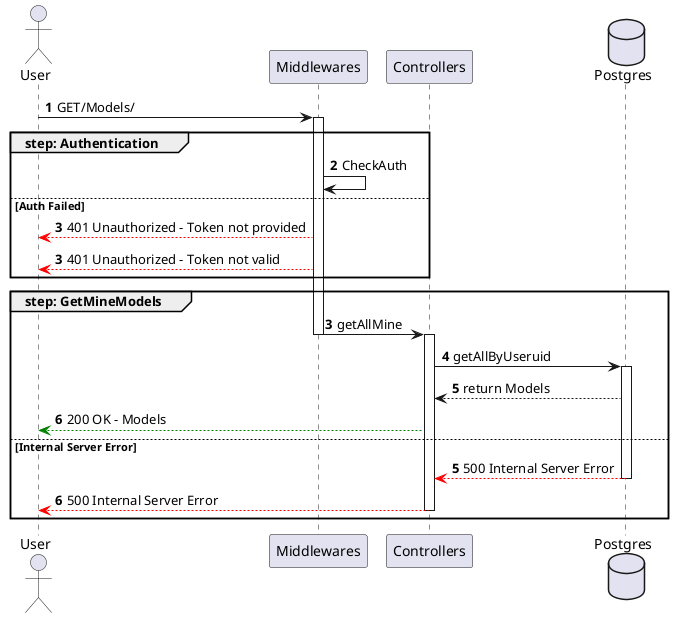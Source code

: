 @startuml

actor User

participant Middlewares
participant Controllers
database Postgres

autonumber 
User -> Middlewares ++: GET/Models/
group step: Authentication
    Middlewares -> Middlewares : CheckAuth
else Auth Failed
    autonumber 3
    Middlewares --[#red]> User : 401 Unauthorized - Token not provided
    autonumber 3
    Middlewares --[#red]> User : 401 Unauthorized - Token not valid
end

group step: GetMineModels   
    autonumber 3
    Middlewares -> Controllers --++: getAllMine
    Controllers -> Postgres ++: getAllByUseruid
    Postgres --> Controllers : return Models
    Controllers --[#green]> User : 200 OK - Models
else Internal Server Error
    autonumber 5
    Postgres --[#red]> Controllers --: 500 Internal Server Error
    Controllers --[#red]> User --: 500 Internal Server Error
end

@enduml
